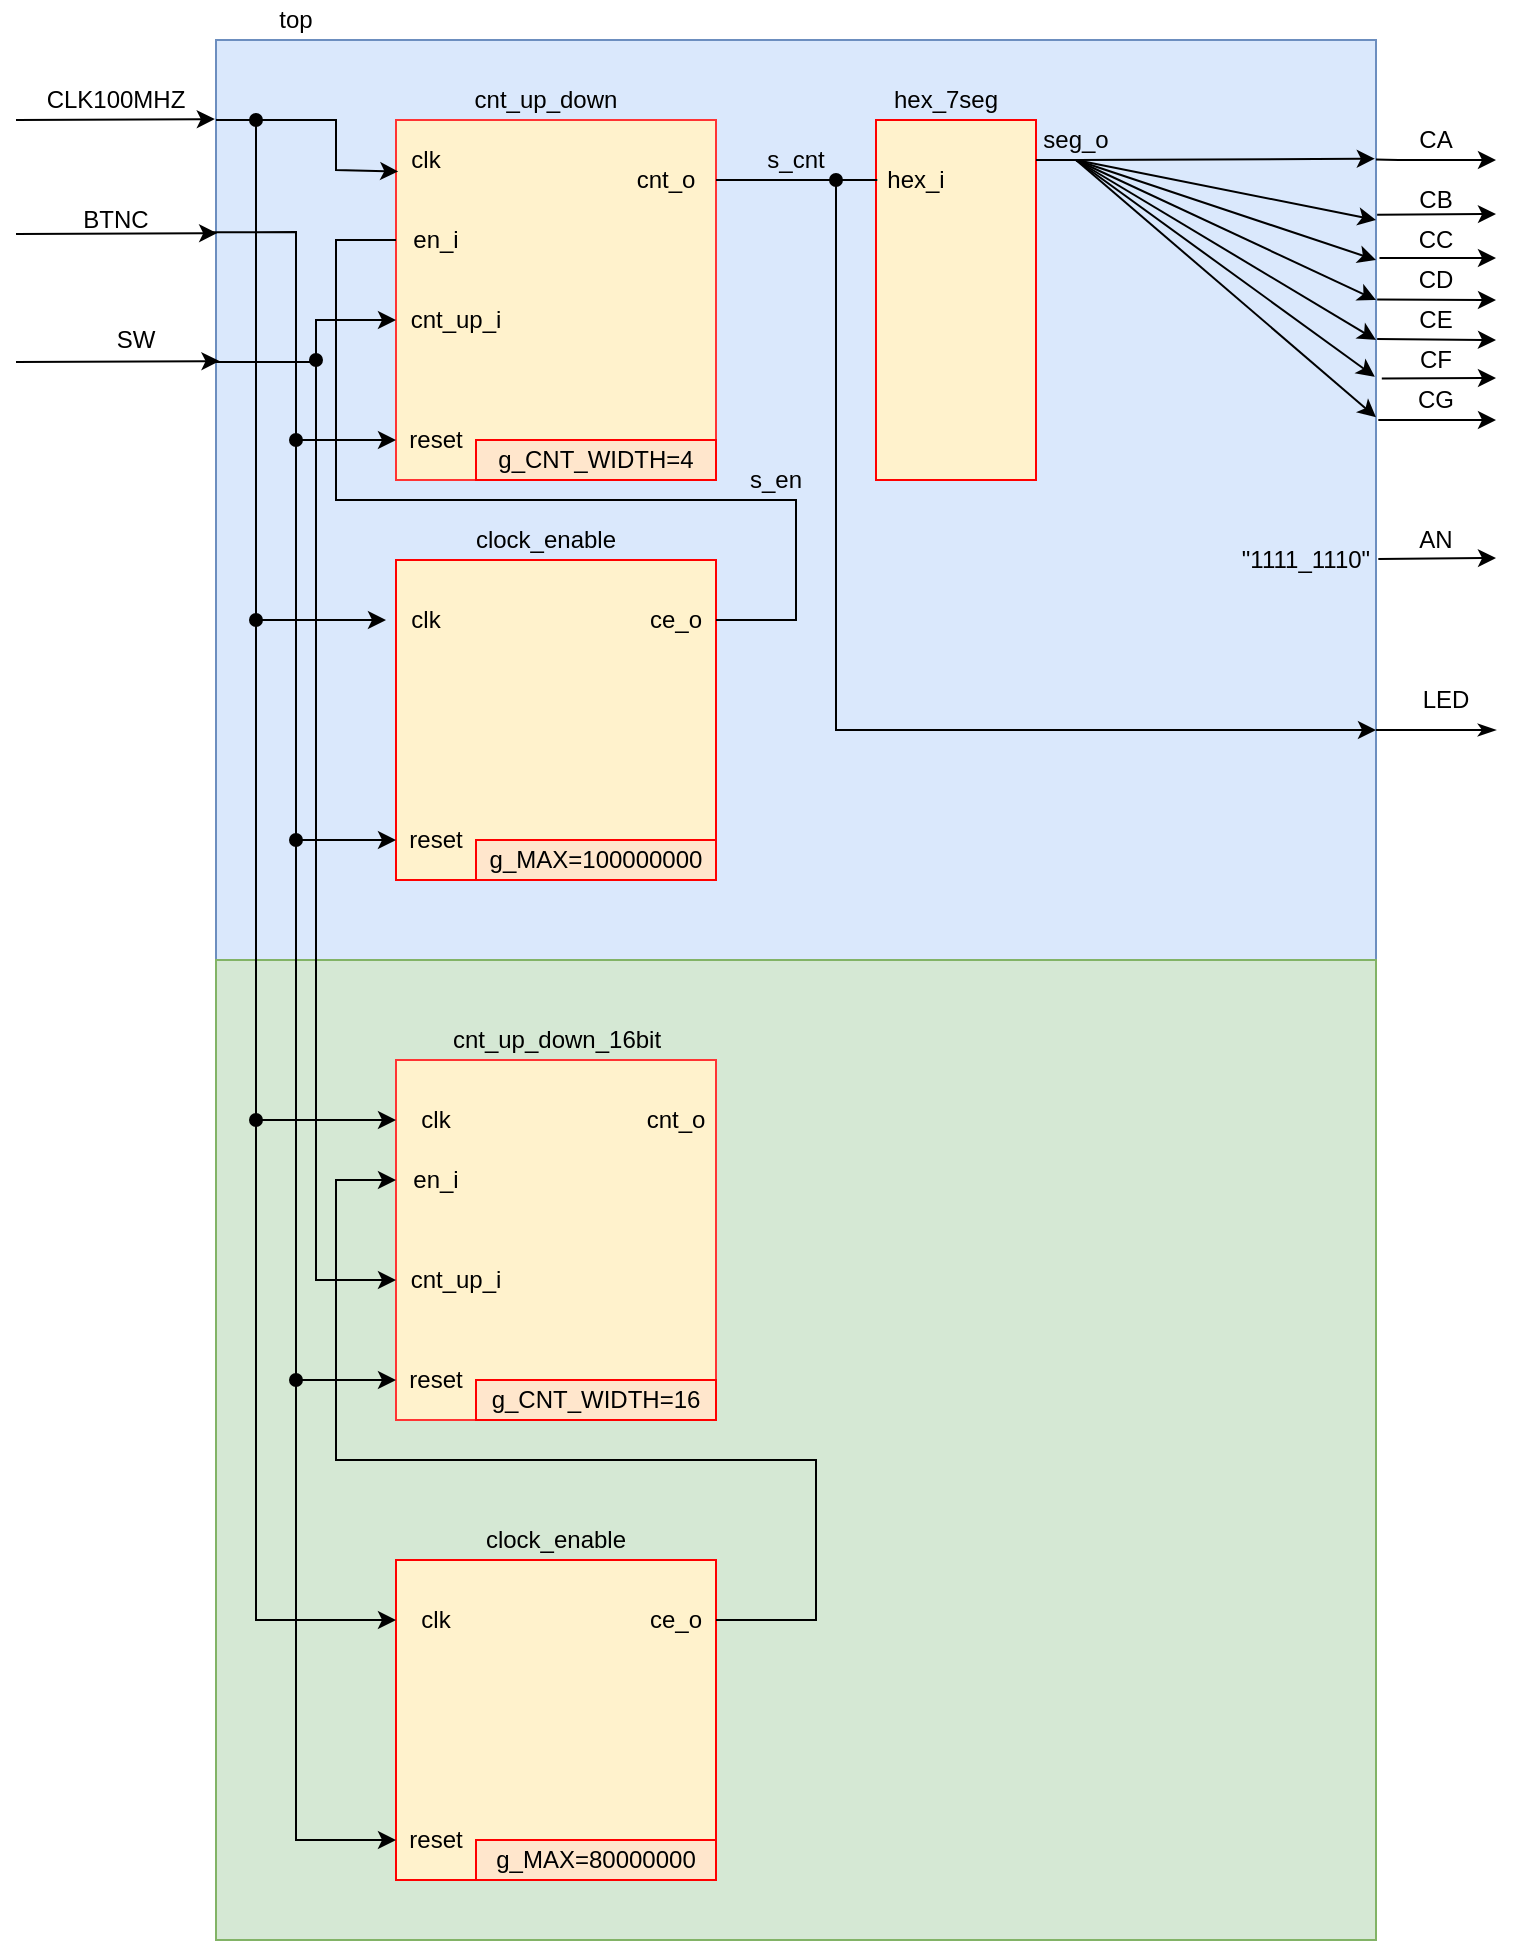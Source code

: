 <mxfile version="14.4.6" type="device"><diagram id="ARGn77CP5W2tiECpTGzp" name="Page-1"><mxGraphModel dx="2249" dy="794" grid="1" gridSize="10" guides="1" tooltips="1" connect="1" arrows="1" fold="1" page="1" pageScale="1" pageWidth="827" pageHeight="1169" math="0" shadow="0"><root><mxCell id="0"/><mxCell id="1" parent="0"/><mxCell id="LtnKbjrJqDPQGt5GdeSO-1" value="" style="rounded=0;whiteSpace=wrap;html=1;fillColor=#dae8fc;strokeColor=#6c8ebf;" vertex="1" parent="1"><mxGeometry x="100" y="90" width="580" height="460" as="geometry"/></mxCell><mxCell id="LtnKbjrJqDPQGt5GdeSO-2" value="top" style="text;html=1;strokeColor=none;fillColor=none;align=center;verticalAlign=middle;whiteSpace=wrap;rounded=0;" vertex="1" parent="1"><mxGeometry x="120" y="70" width="40" height="20" as="geometry"/></mxCell><mxCell id="LtnKbjrJqDPQGt5GdeSO-3" value="" style="endArrow=classic;html=1;entryX=-0.001;entryY=0.086;entryDx=0;entryDy=0;entryPerimeter=0;exitX=0;exitY=1;exitDx=0;exitDy=0;" edge="1" parent="1" source="LtnKbjrJqDPQGt5GdeSO-4" target="LtnKbjrJqDPQGt5GdeSO-1"><mxGeometry width="50" height="50" relative="1" as="geometry"><mxPoint x="40" y="130" as="sourcePoint"/><mxPoint x="360" y="170" as="targetPoint"/></mxGeometry></mxCell><mxCell id="LtnKbjrJqDPQGt5GdeSO-4" value="CLK100MHZ" style="text;html=1;strokeColor=none;fillColor=none;align=center;verticalAlign=middle;whiteSpace=wrap;rounded=0;" vertex="1" parent="1"><mxGeometry y="110" width="100" height="20" as="geometry"/></mxCell><mxCell id="LtnKbjrJqDPQGt5GdeSO-5" value="" style="endArrow=classic;html=1;entryX=0.001;entryY=0.21;entryDx=0;entryDy=0;entryPerimeter=0;" edge="1" parent="1" target="LtnKbjrJqDPQGt5GdeSO-1"><mxGeometry width="50" height="50" relative="1" as="geometry"><mxPoint y="187" as="sourcePoint"/><mxPoint x="95" y="190" as="targetPoint"/></mxGeometry></mxCell><mxCell id="LtnKbjrJqDPQGt5GdeSO-6" value="BTNC" style="text;html=1;strokeColor=none;fillColor=none;align=center;verticalAlign=middle;whiteSpace=wrap;rounded=0;" vertex="1" parent="1"><mxGeometry x="30" y="170" width="40" height="20" as="geometry"/></mxCell><mxCell id="LtnKbjrJqDPQGt5GdeSO-7" value="" style="endArrow=classic;html=1;entryX=0.003;entryY=0.349;entryDx=0;entryDy=0;entryPerimeter=0;" edge="1" parent="1" target="LtnKbjrJqDPQGt5GdeSO-1"><mxGeometry width="50" height="50" relative="1" as="geometry"><mxPoint y="251" as="sourcePoint"/><mxPoint x="95" y="240" as="targetPoint"/></mxGeometry></mxCell><mxCell id="LtnKbjrJqDPQGt5GdeSO-8" value="SW" style="text;html=1;strokeColor=none;fillColor=none;align=center;verticalAlign=middle;whiteSpace=wrap;rounded=0;" vertex="1" parent="1"><mxGeometry x="40" y="230" width="40" height="20" as="geometry"/></mxCell><mxCell id="LtnKbjrJqDPQGt5GdeSO-11" value="" style="group" vertex="1" connectable="0" parent="1"><mxGeometry x="690" y="130" width="50" height="20" as="geometry"/></mxCell><mxCell id="LtnKbjrJqDPQGt5GdeSO-9" value="" style="endArrow=classic;html=1;exitX=1;exitY=0.13;exitDx=0;exitDy=0;exitPerimeter=0;" edge="1" parent="LtnKbjrJqDPQGt5GdeSO-11" source="LtnKbjrJqDPQGt5GdeSO-1"><mxGeometry width="50" height="50" relative="1" as="geometry"><mxPoint x="-50" y="110" as="sourcePoint"/><mxPoint x="50" y="20" as="targetPoint"/><Array as="points"><mxPoint y="20"/></Array></mxGeometry></mxCell><mxCell id="LtnKbjrJqDPQGt5GdeSO-10" value="CA" style="text;html=1;strokeColor=none;fillColor=none;align=center;verticalAlign=middle;whiteSpace=wrap;rounded=0;" vertex="1" parent="LtnKbjrJqDPQGt5GdeSO-11"><mxGeometry width="40" height="20" as="geometry"/></mxCell><mxCell id="LtnKbjrJqDPQGt5GdeSO-12" value="" style="group" vertex="1" connectable="0" parent="1"><mxGeometry x="690" y="160" width="50" height="20" as="geometry"/></mxCell><mxCell id="LtnKbjrJqDPQGt5GdeSO-13" value="" style="endArrow=classic;html=1;exitX=1.001;exitY=0.19;exitDx=0;exitDy=0;exitPerimeter=0;" edge="1" parent="LtnKbjrJqDPQGt5GdeSO-12" source="LtnKbjrJqDPQGt5GdeSO-1"><mxGeometry width="50" height="50" relative="1" as="geometry"><mxPoint x="-50" y="110" as="sourcePoint"/><mxPoint x="50" y="17" as="targetPoint"/></mxGeometry></mxCell><mxCell id="LtnKbjrJqDPQGt5GdeSO-14" value="CB" style="text;html=1;strokeColor=none;fillColor=none;align=center;verticalAlign=middle;whiteSpace=wrap;rounded=0;" vertex="1" parent="LtnKbjrJqDPQGt5GdeSO-12"><mxGeometry width="40" height="20" as="geometry"/></mxCell><mxCell id="LtnKbjrJqDPQGt5GdeSO-15" value="" style="endArrow=classic;html=1;exitX=1.003;exitY=0.237;exitDx=0;exitDy=0;exitPerimeter=0;" edge="1" parent="1" source="LtnKbjrJqDPQGt5GdeSO-1"><mxGeometry width="50" height="50" relative="1" as="geometry"><mxPoint x="690" y="260" as="sourcePoint"/><mxPoint x="740" y="199" as="targetPoint"/><Array as="points"><mxPoint x="700" y="199"/></Array></mxGeometry></mxCell><mxCell id="LtnKbjrJqDPQGt5GdeSO-18" value="CC" style="text;html=1;strokeColor=none;fillColor=none;align=center;verticalAlign=middle;whiteSpace=wrap;rounded=0;" vertex="1" parent="1"><mxGeometry x="690" y="180" width="40" height="20" as="geometry"/></mxCell><mxCell id="LtnKbjrJqDPQGt5GdeSO-19" value="" style="endArrow=classic;html=1;exitX=1.001;exitY=0.282;exitDx=0;exitDy=0;exitPerimeter=0;" edge="1" parent="1" source="LtnKbjrJqDPQGt5GdeSO-1"><mxGeometry width="50" height="50" relative="1" as="geometry"><mxPoint x="670" y="240" as="sourcePoint"/><mxPoint x="740" y="220" as="targetPoint"/></mxGeometry></mxCell><mxCell id="LtnKbjrJqDPQGt5GdeSO-20" value="CD" style="text;html=1;strokeColor=none;fillColor=none;align=center;verticalAlign=middle;whiteSpace=wrap;rounded=0;" vertex="1" parent="1"><mxGeometry x="690" y="200" width="40" height="20" as="geometry"/></mxCell><mxCell id="LtnKbjrJqDPQGt5GdeSO-21" value="" style="endArrow=classic;html=1;exitX=1.001;exitY=0.325;exitDx=0;exitDy=0;exitPerimeter=0;" edge="1" parent="1" source="LtnKbjrJqDPQGt5GdeSO-1"><mxGeometry width="50" height="50" relative="1" as="geometry"><mxPoint x="670" y="240" as="sourcePoint"/><mxPoint x="740" y="240" as="targetPoint"/></mxGeometry></mxCell><mxCell id="LtnKbjrJqDPQGt5GdeSO-22" value="CE" style="text;html=1;strokeColor=none;fillColor=none;align=center;verticalAlign=middle;whiteSpace=wrap;rounded=0;" vertex="1" parent="1"><mxGeometry x="690" y="220" width="40" height="20" as="geometry"/></mxCell><mxCell id="LtnKbjrJqDPQGt5GdeSO-23" value="" style="endArrow=classic;html=1;exitX=1.005;exitY=0.368;exitDx=0;exitDy=0;exitPerimeter=0;" edge="1" parent="1" source="LtnKbjrJqDPQGt5GdeSO-1"><mxGeometry width="50" height="50" relative="1" as="geometry"><mxPoint x="710" y="300" as="sourcePoint"/><mxPoint x="740" y="259" as="targetPoint"/></mxGeometry></mxCell><mxCell id="LtnKbjrJqDPQGt5GdeSO-24" value="CF" style="text;html=1;strokeColor=none;fillColor=none;align=center;verticalAlign=middle;whiteSpace=wrap;rounded=0;" vertex="1" parent="1"><mxGeometry x="690" y="240" width="40" height="20" as="geometry"/></mxCell><mxCell id="LtnKbjrJqDPQGt5GdeSO-26" value="" style="endArrow=classic;html=1;exitX=1.002;exitY=0.413;exitDx=0;exitDy=0;exitPerimeter=0;" edge="1" parent="1" source="LtnKbjrJqDPQGt5GdeSO-1"><mxGeometry width="50" height="50" relative="1" as="geometry"><mxPoint x="670" y="240" as="sourcePoint"/><mxPoint x="740" y="280" as="targetPoint"/></mxGeometry></mxCell><mxCell id="LtnKbjrJqDPQGt5GdeSO-27" value="CG" style="text;html=1;strokeColor=none;fillColor=none;align=center;verticalAlign=middle;whiteSpace=wrap;rounded=0;" vertex="1" parent="1"><mxGeometry x="690" y="260" width="40" height="20" as="geometry"/></mxCell><mxCell id="LtnKbjrJqDPQGt5GdeSO-28" value="" style="endArrow=classic;html=1;exitX=1.002;exitY=0.564;exitDx=0;exitDy=0;exitPerimeter=0;" edge="1" parent="1" source="LtnKbjrJqDPQGt5GdeSO-1"><mxGeometry width="50" height="50" relative="1" as="geometry"><mxPoint x="670" y="240" as="sourcePoint"/><mxPoint x="740" y="349" as="targetPoint"/></mxGeometry></mxCell><mxCell id="LtnKbjrJqDPQGt5GdeSO-29" value="AN" style="text;html=1;strokeColor=none;fillColor=none;align=center;verticalAlign=middle;whiteSpace=wrap;rounded=0;" vertex="1" parent="1"><mxGeometry x="690" y="330" width="40" height="20" as="geometry"/></mxCell><mxCell id="LtnKbjrJqDPQGt5GdeSO-30" value="&quot;1111_1110&quot;" style="text;html=1;strokeColor=none;fillColor=none;align=center;verticalAlign=middle;whiteSpace=wrap;rounded=0;" vertex="1" parent="1"><mxGeometry x="590" y="340" width="110" height="20" as="geometry"/></mxCell><mxCell id="LtnKbjrJqDPQGt5GdeSO-31" value="" style="rounded=0;whiteSpace=wrap;html=1;fillColor=#fff2cc;strokeColor=#FF0000;" vertex="1" parent="1"><mxGeometry x="430" y="130" width="80" height="180" as="geometry"/></mxCell><mxCell id="LtnKbjrJqDPQGt5GdeSO-36" value="" style="endArrow=classic;html=1;entryX=0.999;entryY=0.129;entryDx=0;entryDy=0;entryPerimeter=0;" edge="1" parent="1" target="LtnKbjrJqDPQGt5GdeSO-1"><mxGeometry width="50" height="50" relative="1" as="geometry"><mxPoint x="530" y="150" as="sourcePoint"/><mxPoint x="580" y="100" as="targetPoint"/></mxGeometry></mxCell><mxCell id="LtnKbjrJqDPQGt5GdeSO-37" value="" style="endArrow=classic;html=1;" edge="1" parent="1"><mxGeometry width="50" height="50" relative="1" as="geometry"><mxPoint x="530" y="150" as="sourcePoint"/><mxPoint x="680" y="180" as="targetPoint"/></mxGeometry></mxCell><mxCell id="LtnKbjrJqDPQGt5GdeSO-38" value="" style="endArrow=classic;html=1;" edge="1" parent="1"><mxGeometry width="50" height="50" relative="1" as="geometry"><mxPoint x="530" y="150" as="sourcePoint"/><mxPoint x="680" y="200" as="targetPoint"/></mxGeometry></mxCell><mxCell id="LtnKbjrJqDPQGt5GdeSO-39" value="" style="endArrow=classic;html=1;" edge="1" parent="1"><mxGeometry width="50" height="50" relative="1" as="geometry"><mxPoint x="530" y="150" as="sourcePoint"/><mxPoint x="680" y="220" as="targetPoint"/></mxGeometry></mxCell><mxCell id="LtnKbjrJqDPQGt5GdeSO-40" value="" style="endArrow=classic;html=1;" edge="1" parent="1"><mxGeometry width="50" height="50" relative="1" as="geometry"><mxPoint x="530" y="150" as="sourcePoint"/><mxPoint x="680" y="240" as="targetPoint"/></mxGeometry></mxCell><mxCell id="LtnKbjrJqDPQGt5GdeSO-41" value="" style="endArrow=classic;html=1;entryX=0.999;entryY=0.366;entryDx=0;entryDy=0;entryPerimeter=0;" edge="1" parent="1" target="LtnKbjrJqDPQGt5GdeSO-1"><mxGeometry width="50" height="50" relative="1" as="geometry"><mxPoint x="530" y="150" as="sourcePoint"/><mxPoint x="580" y="100" as="targetPoint"/></mxGeometry></mxCell><mxCell id="LtnKbjrJqDPQGt5GdeSO-42" value="" style="endArrow=classic;html=1;entryX=1;entryY=0.41;entryDx=0;entryDy=0;entryPerimeter=0;" edge="1" parent="1" target="LtnKbjrJqDPQGt5GdeSO-1"><mxGeometry width="50" height="50" relative="1" as="geometry"><mxPoint x="530" y="150" as="sourcePoint"/><mxPoint x="580" y="100" as="targetPoint"/></mxGeometry></mxCell><mxCell id="LtnKbjrJqDPQGt5GdeSO-43" value="" style="endArrow=none;html=1;" edge="1" parent="1"><mxGeometry width="50" height="50" relative="1" as="geometry"><mxPoint x="510" y="150" as="sourcePoint"/><mxPoint x="530" y="150" as="targetPoint"/></mxGeometry></mxCell><mxCell id="LtnKbjrJqDPQGt5GdeSO-44" value="seg_o" style="text;html=1;strokeColor=none;fillColor=none;align=center;verticalAlign=middle;whiteSpace=wrap;rounded=0;" vertex="1" parent="1"><mxGeometry x="510" y="130" width="40" height="20" as="geometry"/></mxCell><mxCell id="LtnKbjrJqDPQGt5GdeSO-45" value="hex_7seg" style="text;html=1;strokeColor=none;fillColor=none;align=center;verticalAlign=middle;whiteSpace=wrap;rounded=0;" vertex="1" parent="1"><mxGeometry x="430" y="110" width="70" height="20" as="geometry"/></mxCell><mxCell id="LtnKbjrJqDPQGt5GdeSO-47" value="" style="rounded=0;whiteSpace=wrap;html=1;fillColor=#fff2cc;strokeColor=#FF3333;" vertex="1" parent="1"><mxGeometry x="190" y="130" width="160" height="180" as="geometry"/></mxCell><mxCell id="LtnKbjrJqDPQGt5GdeSO-48" value="" style="endArrow=none;html=1;entryX=0.008;entryY=0.167;entryDx=0;entryDy=0;entryPerimeter=0;" edge="1" parent="1" target="LtnKbjrJqDPQGt5GdeSO-31"><mxGeometry width="50" height="50" relative="1" as="geometry"><mxPoint x="350" y="160" as="sourcePoint"/><mxPoint x="400" y="110" as="targetPoint"/></mxGeometry></mxCell><mxCell id="LtnKbjrJqDPQGt5GdeSO-49" value="s_cnt" style="text;html=1;strokeColor=none;fillColor=none;align=center;verticalAlign=middle;whiteSpace=wrap;rounded=0;" vertex="1" parent="1"><mxGeometry x="370" y="140" width="40" height="20" as="geometry"/></mxCell><mxCell id="LtnKbjrJqDPQGt5GdeSO-50" value="cnt_up_down" style="text;html=1;strokeColor=none;fillColor=none;align=center;verticalAlign=middle;whiteSpace=wrap;rounded=0;" vertex="1" parent="1"><mxGeometry x="220" y="110" width="90" height="20" as="geometry"/></mxCell><mxCell id="LtnKbjrJqDPQGt5GdeSO-54" value="" style="endArrow=classic;html=1;rounded=0;entryX=0.007;entryY=0.143;entryDx=0;entryDy=0;entryPerimeter=0;exitX=1;exitY=1;exitDx=0;exitDy=0;" edge="1" parent="1" source="LtnKbjrJqDPQGt5GdeSO-4" target="LtnKbjrJqDPQGt5GdeSO-47"><mxGeometry width="50" height="50" relative="1" as="geometry"><mxPoint x="120" y="130" as="sourcePoint"/><mxPoint x="170" y="80" as="targetPoint"/><Array as="points"><mxPoint x="160" y="130"/><mxPoint x="160" y="155"/></Array></mxGeometry></mxCell><mxCell id="LtnKbjrJqDPQGt5GdeSO-55" value="clk" style="text;html=1;strokeColor=none;fillColor=none;align=center;verticalAlign=middle;whiteSpace=wrap;rounded=0;" vertex="1" parent="1"><mxGeometry x="185" y="140" width="40" height="20" as="geometry"/></mxCell><mxCell id="LtnKbjrJqDPQGt5GdeSO-57" value="en_i" style="text;html=1;strokeColor=none;fillColor=none;align=center;verticalAlign=middle;whiteSpace=wrap;rounded=0;" vertex="1" parent="1"><mxGeometry x="190" y="180" width="40" height="20" as="geometry"/></mxCell><mxCell id="LtnKbjrJqDPQGt5GdeSO-59" value="hex_i" style="text;html=1;strokeColor=none;fillColor=none;align=center;verticalAlign=middle;whiteSpace=wrap;rounded=0;" vertex="1" parent="1"><mxGeometry x="430" y="150" width="40" height="20" as="geometry"/></mxCell><mxCell id="LtnKbjrJqDPQGt5GdeSO-61" value="" style="rounded=0;whiteSpace=wrap;html=1;fillColor=#fff2cc;strokeColor=#FF0000;" vertex="1" parent="1"><mxGeometry x="190" y="350" width="160" height="160" as="geometry"/></mxCell><mxCell id="LtnKbjrJqDPQGt5GdeSO-63" value="clock_enable" style="text;html=1;strokeColor=none;fillColor=none;align=center;verticalAlign=middle;whiteSpace=wrap;rounded=0;" vertex="1" parent="1"><mxGeometry x="225" y="330" width="80" height="20" as="geometry"/></mxCell><mxCell id="LtnKbjrJqDPQGt5GdeSO-64" value="ce_o" style="text;html=1;strokeColor=none;fillColor=none;align=center;verticalAlign=middle;whiteSpace=wrap;rounded=0;" vertex="1" parent="1"><mxGeometry x="310" y="370" width="40" height="20" as="geometry"/></mxCell><mxCell id="LtnKbjrJqDPQGt5GdeSO-65" value="clk" style="text;html=1;strokeColor=none;fillColor=none;align=center;verticalAlign=middle;whiteSpace=wrap;rounded=0;" vertex="1" parent="1"><mxGeometry x="185" y="370" width="40" height="20" as="geometry"/></mxCell><mxCell id="LtnKbjrJqDPQGt5GdeSO-66" value="reset" style="text;html=1;strokeColor=none;fillColor=none;align=center;verticalAlign=middle;whiteSpace=wrap;rounded=0;" vertex="1" parent="1"><mxGeometry x="190" y="480" width="40" height="20" as="geometry"/></mxCell><mxCell id="LtnKbjrJqDPQGt5GdeSO-67" value="cnt_o" style="text;html=1;strokeColor=none;fillColor=none;align=center;verticalAlign=middle;whiteSpace=wrap;rounded=0;" vertex="1" parent="1"><mxGeometry x="305" y="150" width="40" height="20" as="geometry"/></mxCell><mxCell id="LtnKbjrJqDPQGt5GdeSO-70" value="cnt_up_i" style="text;html=1;strokeColor=none;fillColor=none;align=center;verticalAlign=middle;whiteSpace=wrap;rounded=0;" vertex="1" parent="1"><mxGeometry x="190" y="220" width="60" height="20" as="geometry"/></mxCell><mxCell id="LtnKbjrJqDPQGt5GdeSO-71" value="reset" style="text;html=1;strokeColor=none;fillColor=none;align=center;verticalAlign=middle;whiteSpace=wrap;rounded=0;" vertex="1" parent="1"><mxGeometry x="190" y="280" width="40" height="20" as="geometry"/></mxCell><mxCell id="LtnKbjrJqDPQGt5GdeSO-72" value="" style="endArrow=none;html=1;entryX=0;entryY=0.5;entryDx=0;entryDy=0;rounded=0;" edge="1" parent="1" target="LtnKbjrJqDPQGt5GdeSO-57"><mxGeometry width="50" height="50" relative="1" as="geometry"><mxPoint x="350" y="380" as="sourcePoint"/><mxPoint x="400" y="330" as="targetPoint"/><Array as="points"><mxPoint x="390" y="380"/><mxPoint x="390" y="320"/><mxPoint x="160" y="320"/><mxPoint x="160" y="190"/></Array></mxGeometry></mxCell><mxCell id="LtnKbjrJqDPQGt5GdeSO-74" value="s_en" style="text;html=1;strokeColor=none;fillColor=none;align=center;verticalAlign=middle;whiteSpace=wrap;rounded=0;" vertex="1" parent="1"><mxGeometry x="360" y="300" width="40" height="20" as="geometry"/></mxCell><mxCell id="LtnKbjrJqDPQGt5GdeSO-75" value="" style="endArrow=classic;html=1;exitX=-0.002;exitY=0.35;exitDx=0;exitDy=0;exitPerimeter=0;entryX=0;entryY=0.5;entryDx=0;entryDy=0;rounded=0;" edge="1" parent="1" source="LtnKbjrJqDPQGt5GdeSO-1" target="LtnKbjrJqDPQGt5GdeSO-70"><mxGeometry width="50" height="50" relative="1" as="geometry"><mxPoint x="370" y="320" as="sourcePoint"/><mxPoint x="420" y="270" as="targetPoint"/><Array as="points"><mxPoint x="150" y="251"/><mxPoint x="150" y="230"/></Array></mxGeometry></mxCell><mxCell id="LtnKbjrJqDPQGt5GdeSO-76" value="" style="endArrow=classic;html=1;exitX=-0.005;exitY=0.209;exitDx=0;exitDy=0;exitPerimeter=0;entryX=0;entryY=0.5;entryDx=0;entryDy=0;rounded=0;" edge="1" parent="1" source="LtnKbjrJqDPQGt5GdeSO-1" target="LtnKbjrJqDPQGt5GdeSO-71"><mxGeometry width="50" height="50" relative="1" as="geometry"><mxPoint x="370" y="320" as="sourcePoint"/><mxPoint x="420" y="270" as="targetPoint"/><Array as="points"><mxPoint x="140" y="186"/><mxPoint x="140" y="290"/></Array></mxGeometry></mxCell><mxCell id="LtnKbjrJqDPQGt5GdeSO-77" value="" style="endArrow=classic;html=1;entryX=0;entryY=0.5;entryDx=0;entryDy=0;rounded=0;startArrow=oval;startFill=1;" edge="1" parent="1" target="LtnKbjrJqDPQGt5GdeSO-66"><mxGeometry width="50" height="50" relative="1" as="geometry"><mxPoint x="140" y="290" as="sourcePoint"/><mxPoint x="420" y="270" as="targetPoint"/><Array as="points"><mxPoint x="140" y="490"/></Array></mxGeometry></mxCell><mxCell id="LtnKbjrJqDPQGt5GdeSO-80" value="" style="endArrow=classicThin;html=1;exitX=1;exitY=0.75;exitDx=0;exitDy=0;endFill=1;" edge="1" parent="1" source="LtnKbjrJqDPQGt5GdeSO-1"><mxGeometry width="50" height="50" relative="1" as="geometry"><mxPoint x="370" y="420" as="sourcePoint"/><mxPoint x="740" y="435" as="targetPoint"/></mxGeometry></mxCell><mxCell id="LtnKbjrJqDPQGt5GdeSO-81" value="LED" style="text;html=1;strokeColor=none;fillColor=none;align=center;verticalAlign=middle;whiteSpace=wrap;rounded=0;" vertex="1" parent="1"><mxGeometry x="695" y="410" width="40" height="20" as="geometry"/></mxCell><mxCell id="LtnKbjrJqDPQGt5GdeSO-82" value="" style="endArrow=classic;html=1;entryX=1;entryY=0.75;entryDx=0;entryDy=0;rounded=0;startArrow=oval;startFill=1;" edge="1" parent="1" target="LtnKbjrJqDPQGt5GdeSO-1"><mxGeometry width="50" height="50" relative="1" as="geometry"><mxPoint x="410" y="160" as="sourcePoint"/><mxPoint x="420" y="320" as="targetPoint"/><Array as="points"><mxPoint x="410" y="435"/></Array></mxGeometry></mxCell><mxCell id="LtnKbjrJqDPQGt5GdeSO-83" value="g_CNT_WIDTH=4" style="rounded=0;whiteSpace=wrap;html=1;fillColor=#ffe6cc;strokeColor=#FF0000;" vertex="1" parent="1"><mxGeometry x="230" y="290" width="120" height="20" as="geometry"/></mxCell><mxCell id="LtnKbjrJqDPQGt5GdeSO-84" value="g_MAX=100000000" style="rounded=0;whiteSpace=wrap;html=1;fillColor=#ffe6cc;strokeColor=#FF0000;" vertex="1" parent="1"><mxGeometry x="230" y="490" width="120" height="20" as="geometry"/></mxCell><mxCell id="LtnKbjrJqDPQGt5GdeSO-85" value="" style="rounded=0;whiteSpace=wrap;html=1;fillColor=#d5e8d4;strokeColor=#82b366;" vertex="1" parent="1"><mxGeometry x="100" y="550" width="580" height="490" as="geometry"/></mxCell><mxCell id="LtnKbjrJqDPQGt5GdeSO-88" value="" style="endArrow=classic;html=1;entryX=0;entryY=0.5;entryDx=0;entryDy=0;rounded=0;startArrow=oval;startFill=1;" edge="1" parent="1" target="LtnKbjrJqDPQGt5GdeSO-65"><mxGeometry width="50" height="50" relative="1" as="geometry"><mxPoint x="120" y="130" as="sourcePoint"/><mxPoint x="320" y="320" as="targetPoint"/><Array as="points"><mxPoint x="120" y="380"/></Array></mxGeometry></mxCell><mxCell id="LtnKbjrJqDPQGt5GdeSO-89" value="" style="rounded=0;whiteSpace=wrap;html=1;fillColor=#fff2cc;strokeColor=#FF3333;" vertex="1" parent="1"><mxGeometry x="190" y="600" width="160" height="180" as="geometry"/></mxCell><mxCell id="LtnKbjrJqDPQGt5GdeSO-90" value="" style="rounded=0;whiteSpace=wrap;html=1;fillColor=#fff2cc;strokeColor=#FF0000;" vertex="1" parent="1"><mxGeometry x="190" y="850" width="160" height="160" as="geometry"/></mxCell><mxCell id="LtnKbjrJqDPQGt5GdeSO-91" value="reset" style="text;html=1;strokeColor=none;fillColor=none;align=center;verticalAlign=middle;whiteSpace=wrap;rounded=0;" vertex="1" parent="1"><mxGeometry x="190" y="980" width="40" height="20" as="geometry"/></mxCell><mxCell id="LtnKbjrJqDPQGt5GdeSO-92" value="clk" style="text;html=1;strokeColor=none;fillColor=none;align=center;verticalAlign=middle;whiteSpace=wrap;rounded=0;" vertex="1" parent="1"><mxGeometry x="190" y="870" width="40" height="20" as="geometry"/></mxCell><mxCell id="LtnKbjrJqDPQGt5GdeSO-93" value="ce_o" style="text;html=1;strokeColor=none;fillColor=none;align=center;verticalAlign=middle;whiteSpace=wrap;rounded=0;" vertex="1" parent="1"><mxGeometry x="310" y="870" width="40" height="20" as="geometry"/></mxCell><mxCell id="LtnKbjrJqDPQGt5GdeSO-94" value="reset" style="text;html=1;strokeColor=none;fillColor=none;align=center;verticalAlign=middle;whiteSpace=wrap;rounded=0;" vertex="1" parent="1"><mxGeometry x="190" y="750" width="40" height="20" as="geometry"/></mxCell><mxCell id="LtnKbjrJqDPQGt5GdeSO-95" value="cnt_up_i" style="text;html=1;strokeColor=none;fillColor=none;align=center;verticalAlign=middle;whiteSpace=wrap;rounded=0;" vertex="1" parent="1"><mxGeometry x="190" y="700" width="60" height="20" as="geometry"/></mxCell><mxCell id="LtnKbjrJqDPQGt5GdeSO-96" value="en_i" style="text;html=1;strokeColor=none;fillColor=none;align=center;verticalAlign=middle;whiteSpace=wrap;rounded=0;" vertex="1" parent="1"><mxGeometry x="190" y="650" width="40" height="20" as="geometry"/></mxCell><mxCell id="LtnKbjrJqDPQGt5GdeSO-97" value="clk" style="text;html=1;strokeColor=none;fillColor=none;align=center;verticalAlign=middle;whiteSpace=wrap;rounded=0;" vertex="1" parent="1"><mxGeometry x="190" y="620" width="40" height="20" as="geometry"/></mxCell><mxCell id="LtnKbjrJqDPQGt5GdeSO-98" value="cnt_o" style="text;html=1;strokeColor=none;fillColor=none;align=center;verticalAlign=middle;whiteSpace=wrap;rounded=0;" vertex="1" parent="1"><mxGeometry x="310" y="620" width="40" height="20" as="geometry"/></mxCell><mxCell id="LtnKbjrJqDPQGt5GdeSO-99" value="cnt_up_down_16bit" style="text;html=1;strokeColor=none;fillColor=none;align=center;verticalAlign=middle;whiteSpace=wrap;rounded=0;" vertex="1" parent="1"><mxGeometry x="212.5" y="580" width="115" height="20" as="geometry"/></mxCell><mxCell id="LtnKbjrJqDPQGt5GdeSO-100" value="clock_enable" style="text;html=1;strokeColor=none;fillColor=none;align=center;verticalAlign=middle;whiteSpace=wrap;rounded=0;" vertex="1" parent="1"><mxGeometry x="230" y="830" width="80" height="20" as="geometry"/></mxCell><mxCell id="LtnKbjrJqDPQGt5GdeSO-101" value="g_CNT_WIDTH=16" style="rounded=0;whiteSpace=wrap;html=1;fillColor=#ffe6cc;strokeColor=#FF0000;" vertex="1" parent="1"><mxGeometry x="230" y="760" width="120" height="20" as="geometry"/></mxCell><mxCell id="LtnKbjrJqDPQGt5GdeSO-102" value="g_MAX=80000000" style="rounded=0;whiteSpace=wrap;html=1;fillColor=#ffe6cc;strokeColor=#FF0000;" vertex="1" parent="1"><mxGeometry x="230" y="990" width="120" height="20" as="geometry"/></mxCell><mxCell id="LtnKbjrJqDPQGt5GdeSO-103" value="" style="endArrow=classic;html=1;entryX=0;entryY=0.5;entryDx=0;entryDy=0;rounded=0;startArrow=oval;startFill=1;" edge="1" parent="1" target="LtnKbjrJqDPQGt5GdeSO-97"><mxGeometry width="50" height="50" relative="1" as="geometry"><mxPoint x="120" y="380" as="sourcePoint"/><mxPoint x="420" y="700" as="targetPoint"/><Array as="points"><mxPoint x="120" y="630"/></Array></mxGeometry></mxCell><mxCell id="LtnKbjrJqDPQGt5GdeSO-104" value="" style="endArrow=classic;html=1;entryX=0;entryY=0.5;entryDx=0;entryDy=0;exitX=1;exitY=0.5;exitDx=0;exitDy=0;rounded=0;" edge="1" parent="1" source="LtnKbjrJqDPQGt5GdeSO-93" target="LtnKbjrJqDPQGt5GdeSO-96"><mxGeometry width="50" height="50" relative="1" as="geometry"><mxPoint x="480" y="780" as="sourcePoint"/><mxPoint x="530" y="730" as="targetPoint"/><Array as="points"><mxPoint x="400" y="880"/><mxPoint x="400" y="800"/><mxPoint x="160" y="800"/><mxPoint x="160" y="660"/></Array></mxGeometry></mxCell><mxCell id="LtnKbjrJqDPQGt5GdeSO-105" value="" style="endArrow=classic;html=1;entryX=0;entryY=0.5;entryDx=0;entryDy=0;rounded=0;startArrow=oval;startFill=1;" edge="1" parent="1" target="LtnKbjrJqDPQGt5GdeSO-95"><mxGeometry width="50" height="50" relative="1" as="geometry"><mxPoint x="150" y="250" as="sourcePoint"/><mxPoint x="530" y="480" as="targetPoint"/><Array as="points"><mxPoint x="150" y="710"/></Array></mxGeometry></mxCell><mxCell id="LtnKbjrJqDPQGt5GdeSO-106" value="" style="endArrow=classic;html=1;entryX=0;entryY=0.5;entryDx=0;entryDy=0;rounded=0;startArrow=oval;startFill=1;" edge="1" parent="1" target="LtnKbjrJqDPQGt5GdeSO-92"><mxGeometry width="50" height="50" relative="1" as="geometry"><mxPoint x="120" y="630" as="sourcePoint"/><mxPoint x="530" y="730" as="targetPoint"/><Array as="points"><mxPoint x="120" y="880"/></Array></mxGeometry></mxCell><mxCell id="LtnKbjrJqDPQGt5GdeSO-107" value="" style="endArrow=classic;html=1;entryX=0;entryY=0.5;entryDx=0;entryDy=0;rounded=0;startArrow=oval;startFill=1;" edge="1" parent="1" target="LtnKbjrJqDPQGt5GdeSO-94"><mxGeometry width="50" height="50" relative="1" as="geometry"><mxPoint x="140" y="490" as="sourcePoint"/><mxPoint x="530" y="650" as="targetPoint"/><Array as="points"><mxPoint x="140" y="760"/></Array></mxGeometry></mxCell><mxCell id="LtnKbjrJqDPQGt5GdeSO-108" value="" style="endArrow=classic;html=1;entryX=0;entryY=0.5;entryDx=0;entryDy=0;rounded=0;startArrow=oval;startFill=1;" edge="1" parent="1" target="LtnKbjrJqDPQGt5GdeSO-91"><mxGeometry width="50" height="50" relative="1" as="geometry"><mxPoint x="140" y="760" as="sourcePoint"/><mxPoint x="530" y="820" as="targetPoint"/><Array as="points"><mxPoint x="140" y="990"/></Array></mxGeometry></mxCell></root></mxGraphModel></diagram></mxfile>